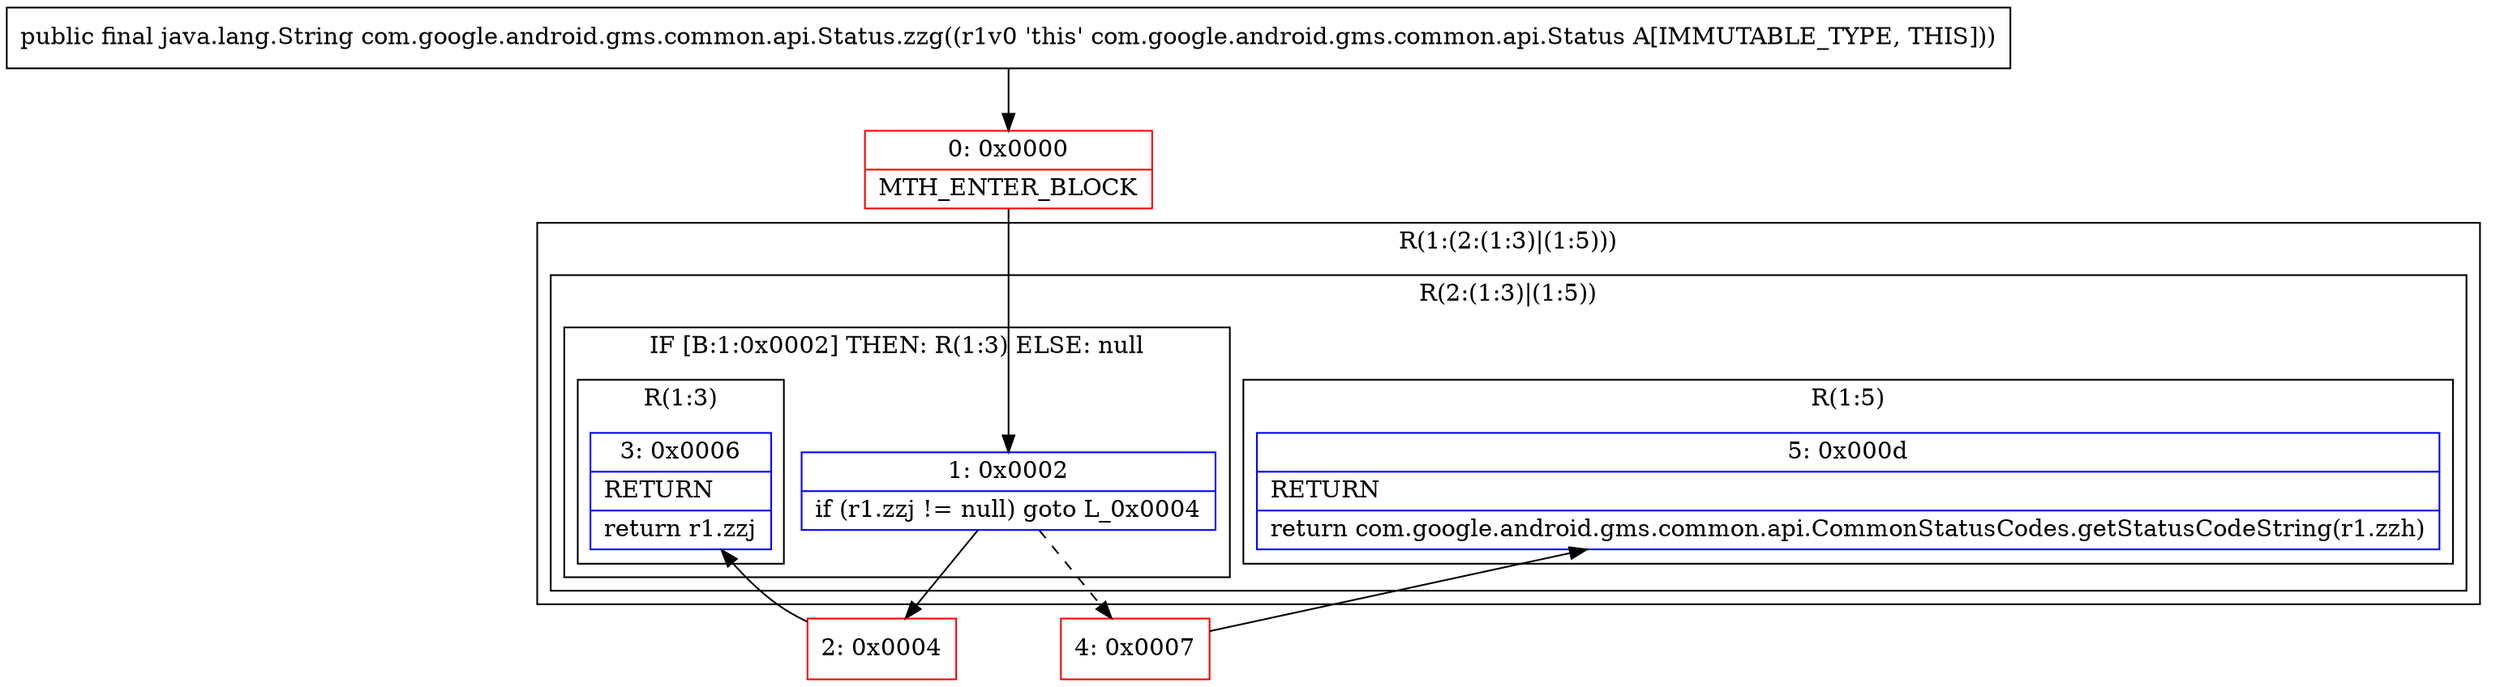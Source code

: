 digraph "CFG forcom.google.android.gms.common.api.Status.zzg()Ljava\/lang\/String;" {
subgraph cluster_Region_1048472399 {
label = "R(1:(2:(1:3)|(1:5)))";
node [shape=record,color=blue];
subgraph cluster_Region_1073948807 {
label = "R(2:(1:3)|(1:5))";
node [shape=record,color=blue];
subgraph cluster_IfRegion_660483897 {
label = "IF [B:1:0x0002] THEN: R(1:3) ELSE: null";
node [shape=record,color=blue];
Node_1 [shape=record,label="{1\:\ 0x0002|if (r1.zzj != null) goto L_0x0004\l}"];
subgraph cluster_Region_460297914 {
label = "R(1:3)";
node [shape=record,color=blue];
Node_3 [shape=record,label="{3\:\ 0x0006|RETURN\l|return r1.zzj\l}"];
}
}
subgraph cluster_Region_1443275403 {
label = "R(1:5)";
node [shape=record,color=blue];
Node_5 [shape=record,label="{5\:\ 0x000d|RETURN\l|return com.google.android.gms.common.api.CommonStatusCodes.getStatusCodeString(r1.zzh)\l}"];
}
}
}
Node_0 [shape=record,color=red,label="{0\:\ 0x0000|MTH_ENTER_BLOCK\l}"];
Node_2 [shape=record,color=red,label="{2\:\ 0x0004}"];
Node_4 [shape=record,color=red,label="{4\:\ 0x0007}"];
MethodNode[shape=record,label="{public final java.lang.String com.google.android.gms.common.api.Status.zzg((r1v0 'this' com.google.android.gms.common.api.Status A[IMMUTABLE_TYPE, THIS])) }"];
MethodNode -> Node_0;
Node_1 -> Node_2;
Node_1 -> Node_4[style=dashed];
Node_0 -> Node_1;
Node_2 -> Node_3;
Node_4 -> Node_5;
}

